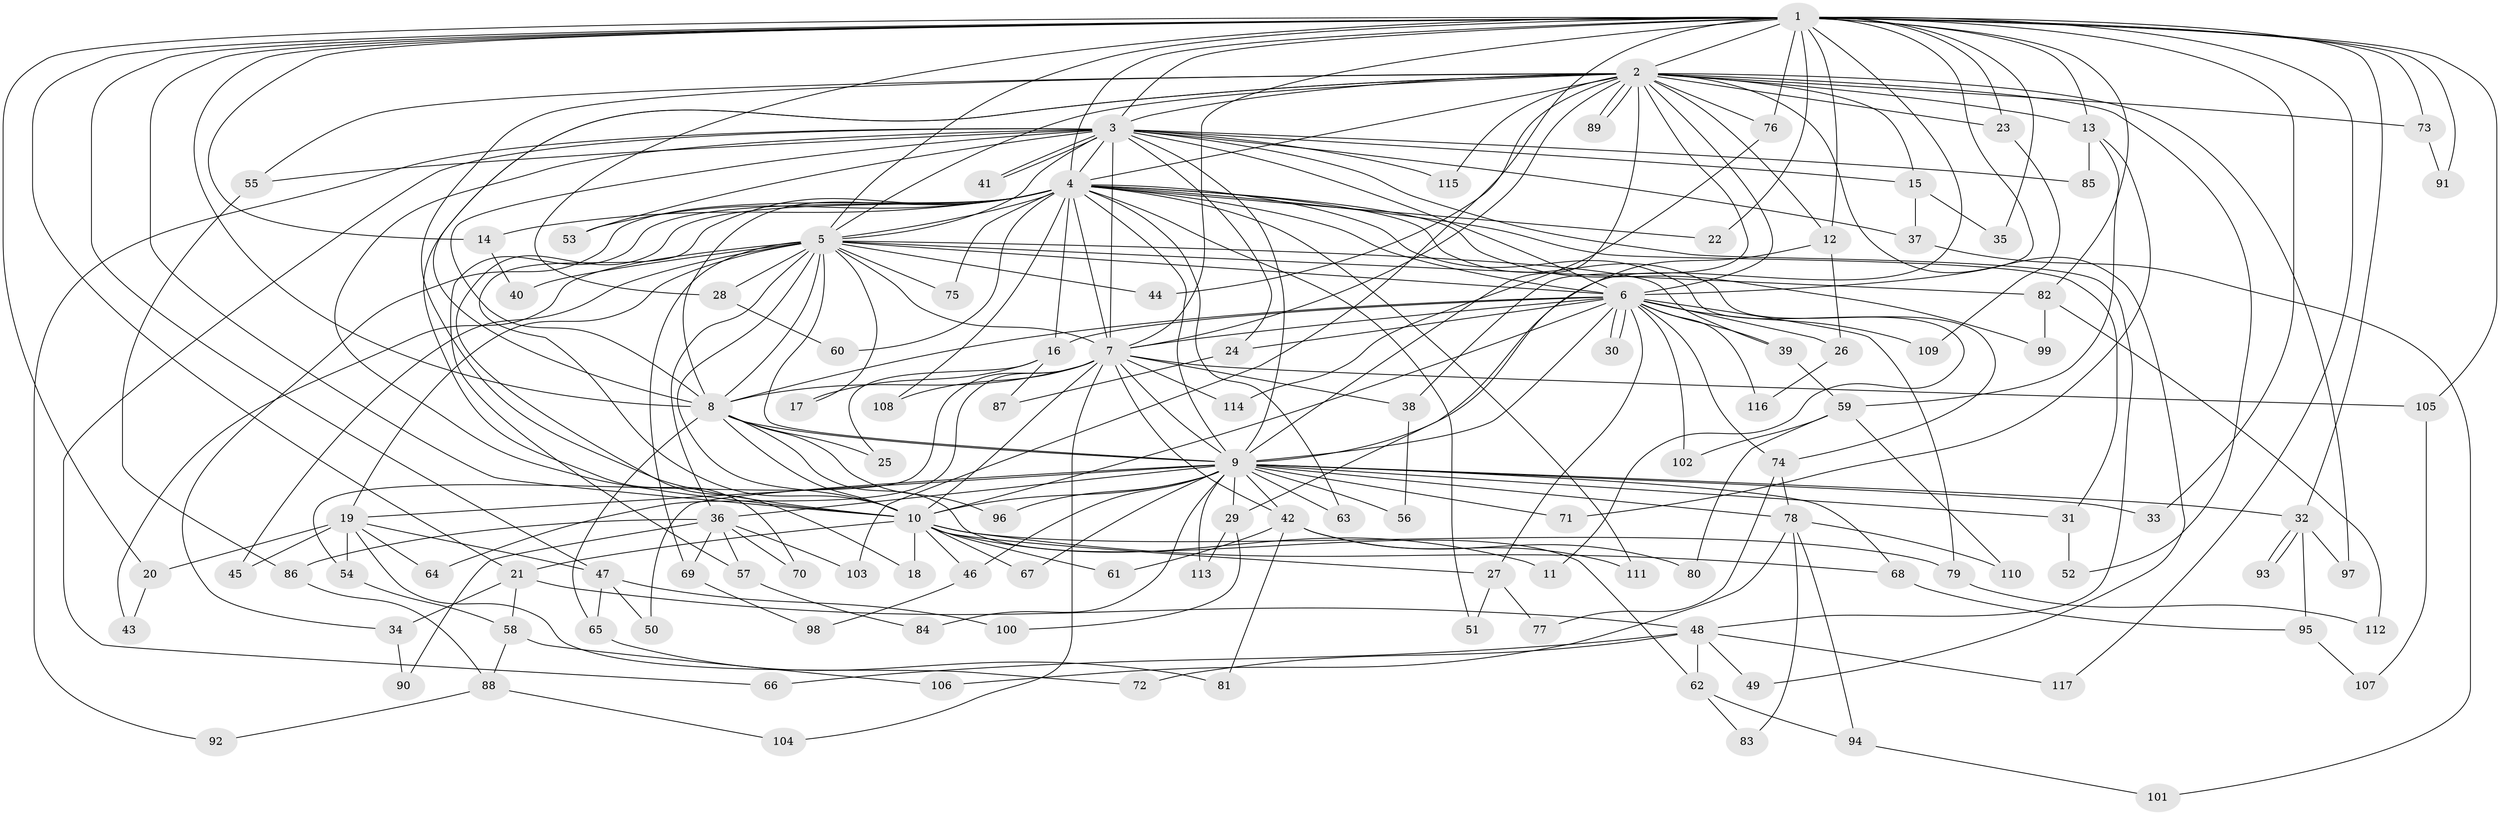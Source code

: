 // Generated by graph-tools (version 1.1) at 2025/34/03/09/25 02:34:54]
// undirected, 117 vertices, 259 edges
graph export_dot {
graph [start="1"]
  node [color=gray90,style=filled];
  1;
  2;
  3;
  4;
  5;
  6;
  7;
  8;
  9;
  10;
  11;
  12;
  13;
  14;
  15;
  16;
  17;
  18;
  19;
  20;
  21;
  22;
  23;
  24;
  25;
  26;
  27;
  28;
  29;
  30;
  31;
  32;
  33;
  34;
  35;
  36;
  37;
  38;
  39;
  40;
  41;
  42;
  43;
  44;
  45;
  46;
  47;
  48;
  49;
  50;
  51;
  52;
  53;
  54;
  55;
  56;
  57;
  58;
  59;
  60;
  61;
  62;
  63;
  64;
  65;
  66;
  67;
  68;
  69;
  70;
  71;
  72;
  73;
  74;
  75;
  76;
  77;
  78;
  79;
  80;
  81;
  82;
  83;
  84;
  85;
  86;
  87;
  88;
  89;
  90;
  91;
  92;
  93;
  94;
  95;
  96;
  97;
  98;
  99;
  100;
  101;
  102;
  103;
  104;
  105;
  106;
  107;
  108;
  109;
  110;
  111;
  112;
  113;
  114;
  115;
  116;
  117;
  1 -- 2;
  1 -- 3;
  1 -- 4;
  1 -- 5;
  1 -- 6;
  1 -- 7;
  1 -- 8;
  1 -- 9;
  1 -- 10;
  1 -- 12;
  1 -- 13;
  1 -- 14;
  1 -- 20;
  1 -- 21;
  1 -- 22;
  1 -- 23;
  1 -- 28;
  1 -- 32;
  1 -- 33;
  1 -- 35;
  1 -- 47;
  1 -- 73;
  1 -- 76;
  1 -- 82;
  1 -- 91;
  1 -- 103;
  1 -- 105;
  1 -- 117;
  2 -- 3;
  2 -- 4;
  2 -- 5;
  2 -- 6;
  2 -- 7;
  2 -- 8;
  2 -- 9;
  2 -- 10;
  2 -- 12;
  2 -- 13;
  2 -- 15;
  2 -- 23;
  2 -- 38;
  2 -- 44;
  2 -- 49;
  2 -- 52;
  2 -- 55;
  2 -- 70;
  2 -- 73;
  2 -- 76;
  2 -- 89;
  2 -- 89;
  2 -- 97;
  2 -- 115;
  3 -- 4;
  3 -- 5;
  3 -- 6;
  3 -- 7;
  3 -- 8;
  3 -- 9;
  3 -- 10;
  3 -- 15;
  3 -- 24;
  3 -- 37;
  3 -- 41;
  3 -- 41;
  3 -- 48;
  3 -- 53;
  3 -- 55;
  3 -- 66;
  3 -- 85;
  3 -- 92;
  3 -- 115;
  4 -- 5;
  4 -- 6;
  4 -- 7;
  4 -- 8;
  4 -- 9;
  4 -- 10;
  4 -- 11;
  4 -- 14;
  4 -- 16;
  4 -- 18;
  4 -- 22;
  4 -- 31;
  4 -- 34;
  4 -- 51;
  4 -- 53;
  4 -- 57;
  4 -- 60;
  4 -- 63;
  4 -- 74;
  4 -- 75;
  4 -- 99;
  4 -- 108;
  4 -- 111;
  5 -- 6;
  5 -- 7;
  5 -- 8;
  5 -- 9;
  5 -- 10;
  5 -- 17;
  5 -- 19;
  5 -- 28;
  5 -- 36;
  5 -- 39;
  5 -- 40;
  5 -- 43;
  5 -- 44;
  5 -- 45;
  5 -- 69;
  5 -- 75;
  5 -- 82;
  6 -- 7;
  6 -- 8;
  6 -- 9;
  6 -- 10;
  6 -- 16;
  6 -- 24;
  6 -- 26;
  6 -- 27;
  6 -- 30;
  6 -- 30;
  6 -- 39;
  6 -- 74;
  6 -- 79;
  6 -- 102;
  6 -- 109;
  6 -- 116;
  7 -- 8;
  7 -- 9;
  7 -- 10;
  7 -- 38;
  7 -- 42;
  7 -- 54;
  7 -- 64;
  7 -- 104;
  7 -- 105;
  7 -- 108;
  7 -- 114;
  8 -- 9;
  8 -- 10;
  8 -- 25;
  8 -- 62;
  8 -- 65;
  8 -- 96;
  9 -- 10;
  9 -- 19;
  9 -- 29;
  9 -- 31;
  9 -- 32;
  9 -- 33;
  9 -- 36;
  9 -- 42;
  9 -- 46;
  9 -- 50;
  9 -- 56;
  9 -- 63;
  9 -- 67;
  9 -- 68;
  9 -- 71;
  9 -- 78;
  9 -- 84;
  9 -- 96;
  9 -- 113;
  10 -- 11;
  10 -- 18;
  10 -- 21;
  10 -- 27;
  10 -- 46;
  10 -- 61;
  10 -- 67;
  10 -- 68;
  10 -- 79;
  12 -- 26;
  12 -- 29;
  13 -- 59;
  13 -- 71;
  13 -- 85;
  14 -- 40;
  15 -- 35;
  15 -- 37;
  16 -- 17;
  16 -- 25;
  16 -- 87;
  19 -- 20;
  19 -- 45;
  19 -- 47;
  19 -- 54;
  19 -- 64;
  19 -- 72;
  20 -- 43;
  21 -- 34;
  21 -- 48;
  21 -- 58;
  23 -- 109;
  24 -- 87;
  26 -- 116;
  27 -- 51;
  27 -- 77;
  28 -- 60;
  29 -- 100;
  29 -- 113;
  31 -- 52;
  32 -- 93;
  32 -- 93;
  32 -- 95;
  32 -- 97;
  34 -- 90;
  36 -- 57;
  36 -- 69;
  36 -- 70;
  36 -- 86;
  36 -- 90;
  36 -- 103;
  37 -- 101;
  38 -- 56;
  39 -- 59;
  42 -- 61;
  42 -- 80;
  42 -- 81;
  42 -- 111;
  46 -- 98;
  47 -- 50;
  47 -- 65;
  47 -- 100;
  48 -- 49;
  48 -- 62;
  48 -- 66;
  48 -- 72;
  48 -- 117;
  54 -- 58;
  55 -- 86;
  57 -- 84;
  58 -- 88;
  58 -- 106;
  59 -- 80;
  59 -- 102;
  59 -- 110;
  62 -- 83;
  62 -- 94;
  65 -- 81;
  68 -- 95;
  69 -- 98;
  73 -- 91;
  74 -- 77;
  74 -- 78;
  76 -- 114;
  78 -- 83;
  78 -- 94;
  78 -- 106;
  78 -- 110;
  79 -- 112;
  82 -- 99;
  82 -- 112;
  86 -- 88;
  88 -- 92;
  88 -- 104;
  94 -- 101;
  95 -- 107;
  105 -- 107;
}
